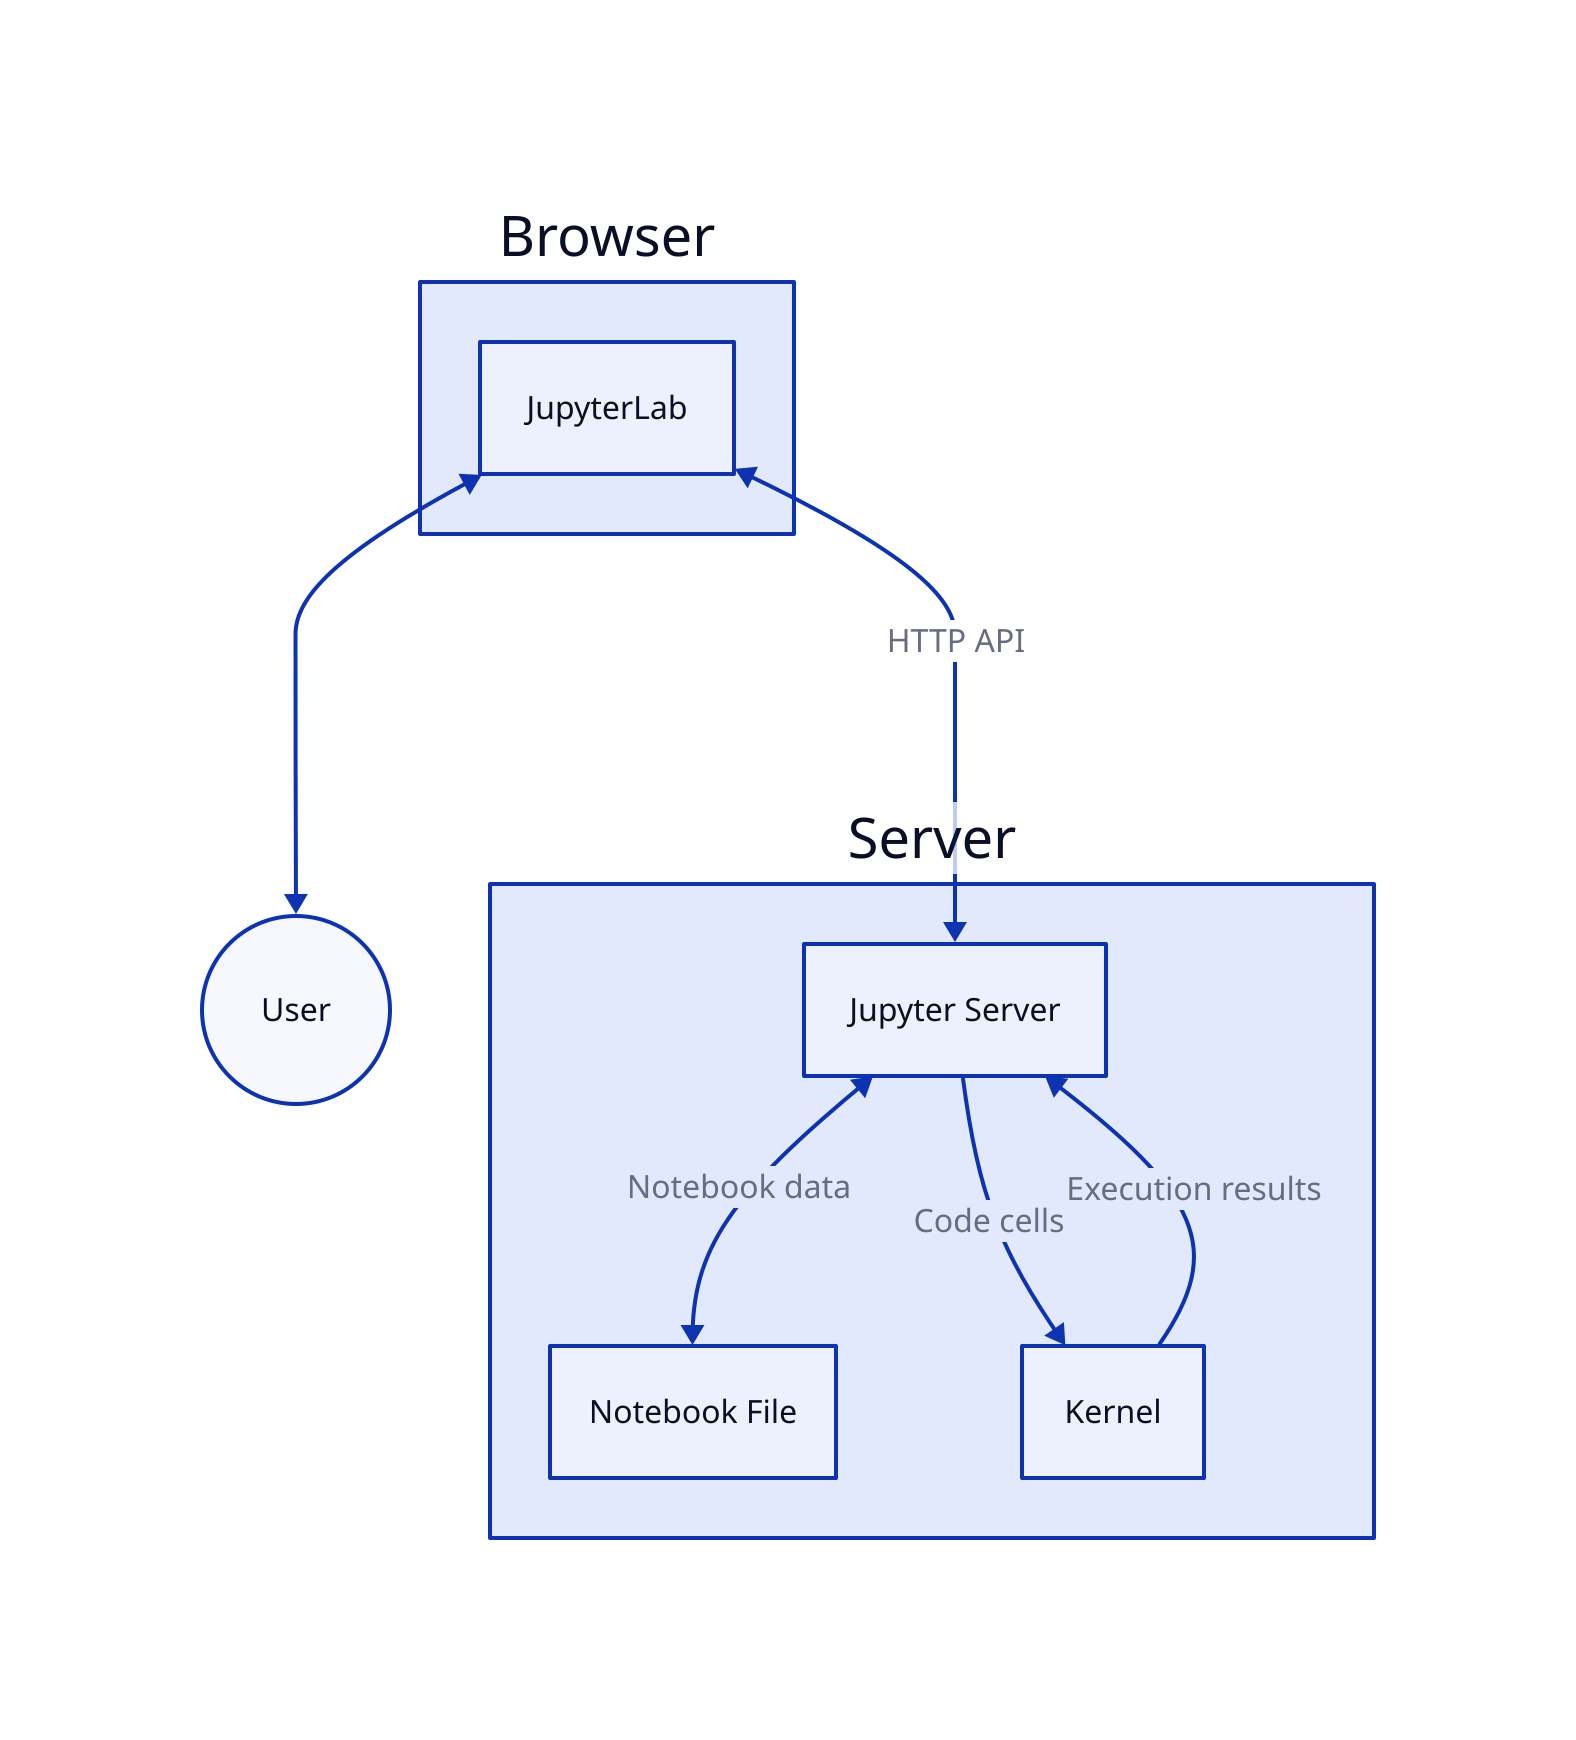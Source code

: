 user: User {
  shape: circle
}

frontend: Browser {
  jupyterLab: JupyterLab
}

backend: Server {
  server: Jupyter Server
  file: Notebook File
  kernel: Kernel

  server -> kernel: Code cells
  server <- kernel: Execution results
  server <-> file: Notebook data
}

frontend.jupyterLab <-> user
frontend.jupyterLab <-> backend.server: HTTP API